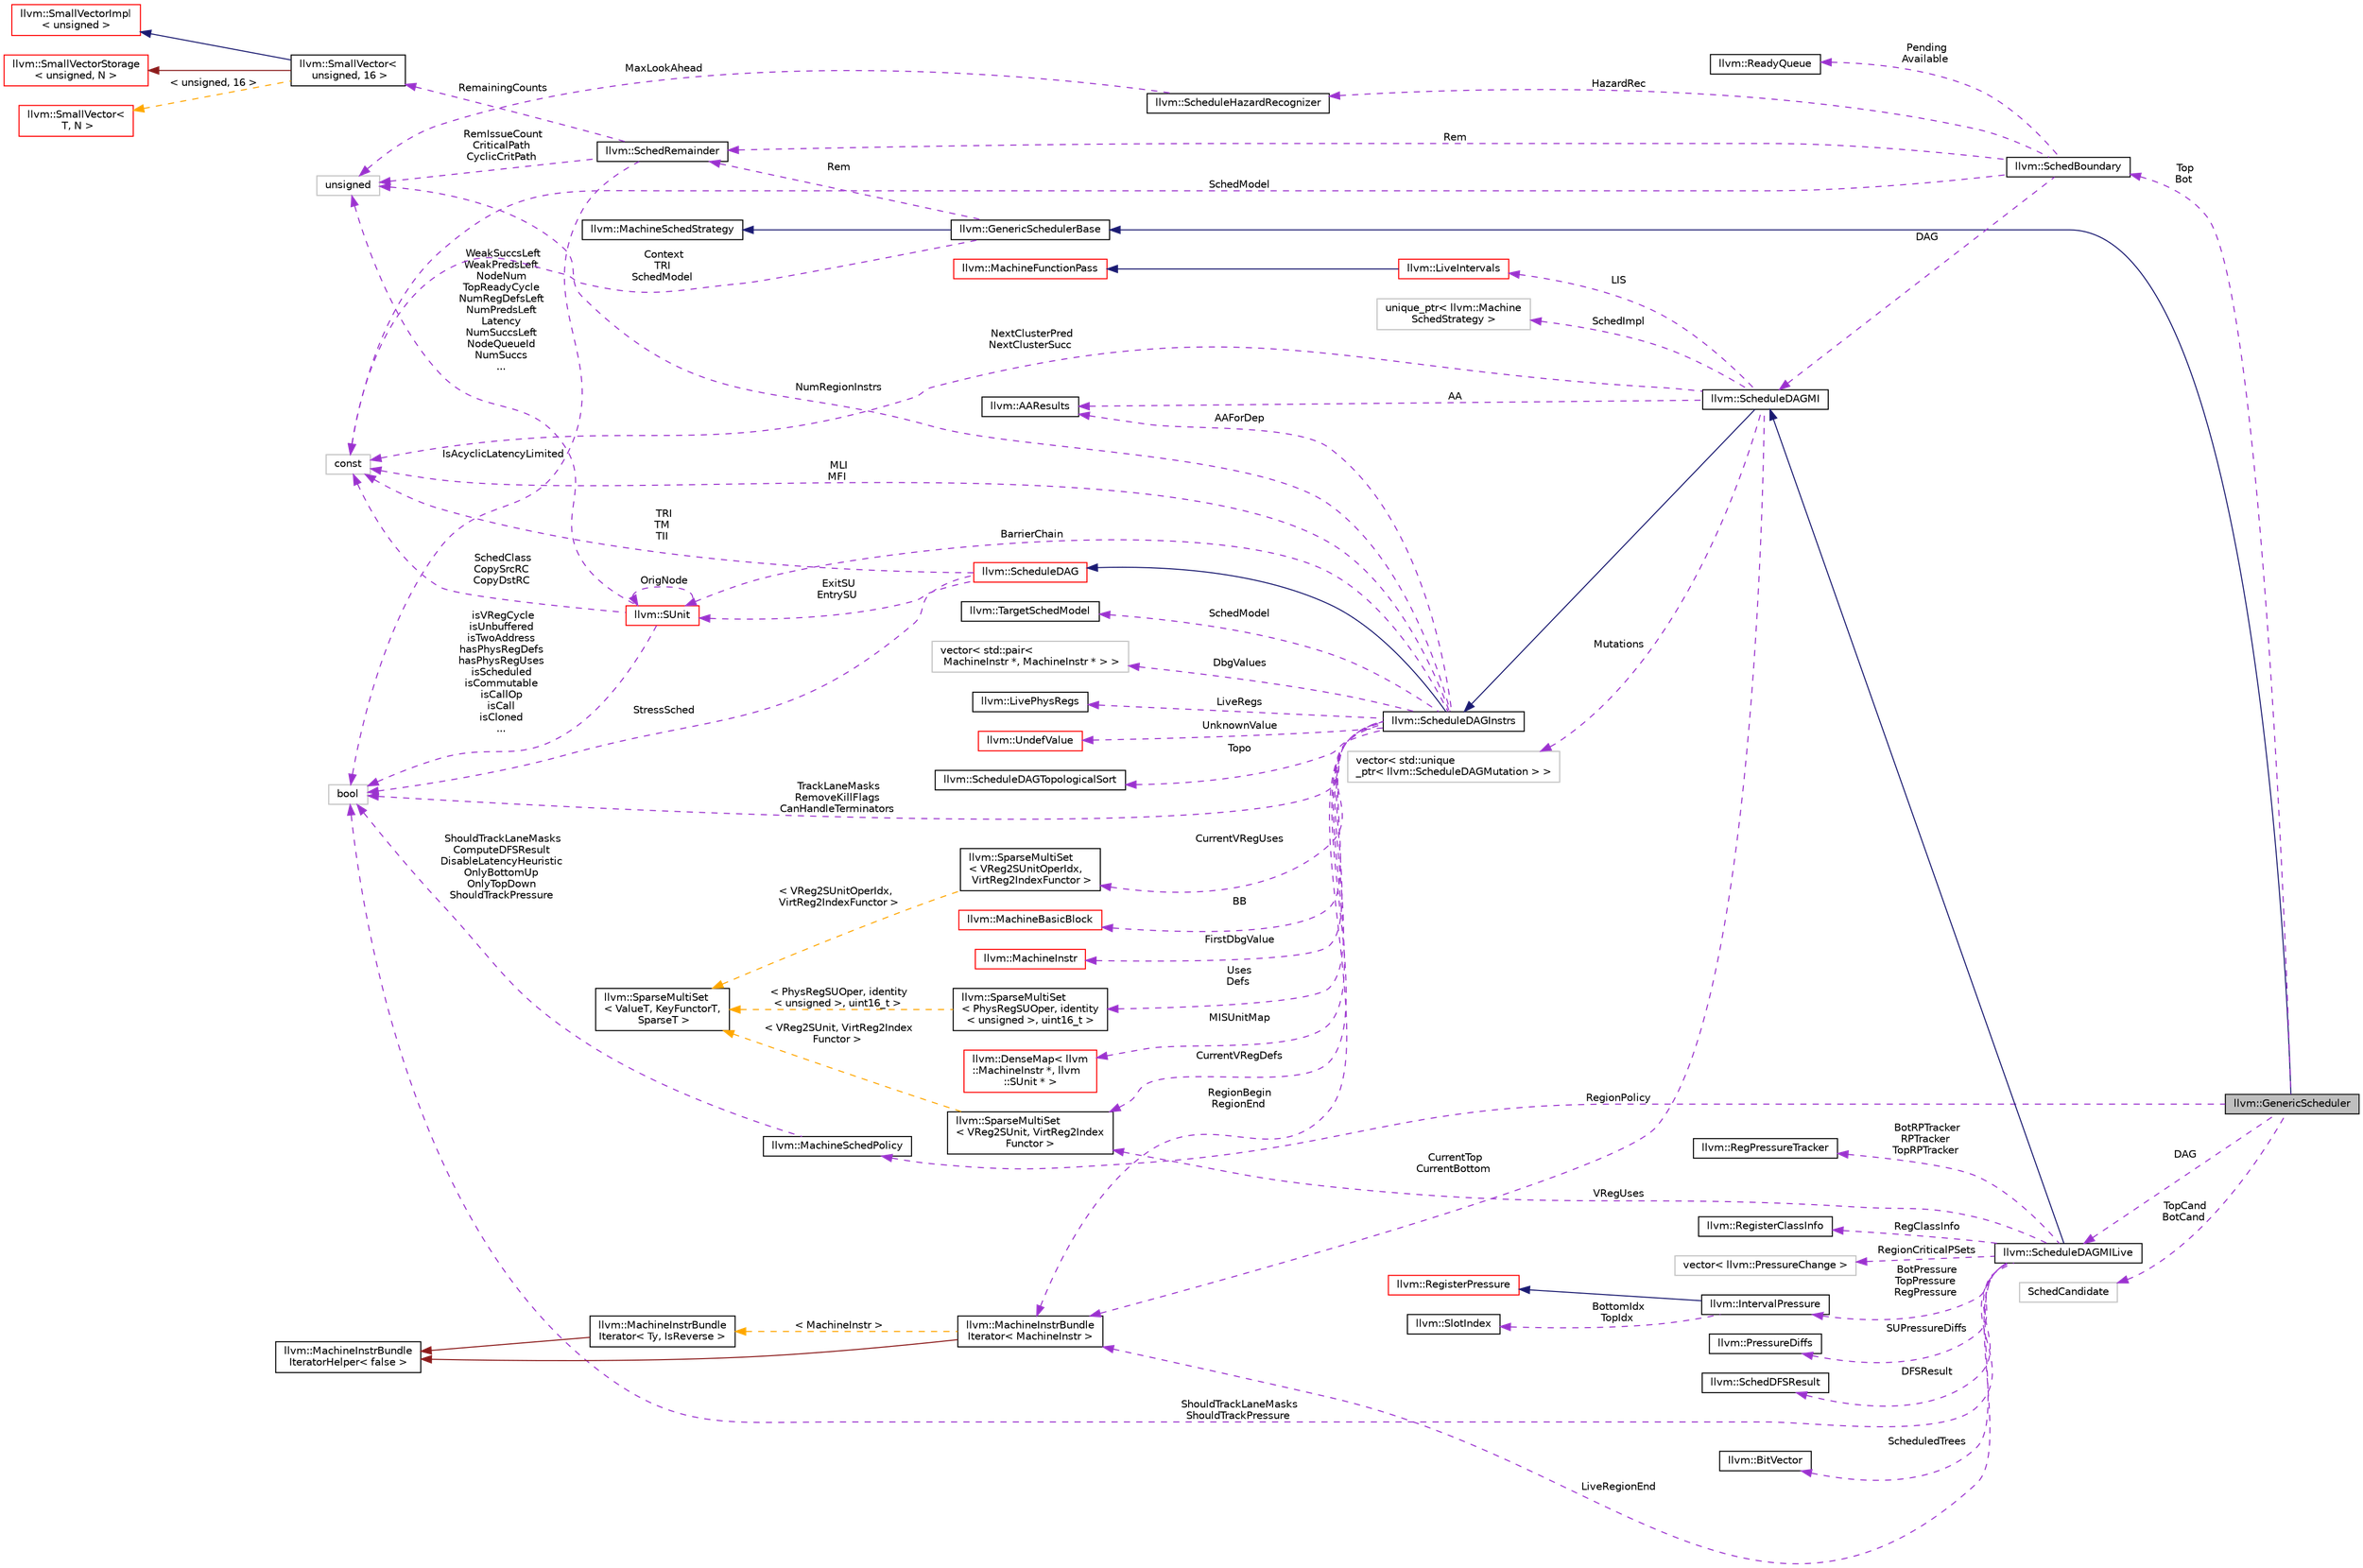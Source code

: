 digraph "llvm::GenericScheduler"
{
 // LATEX_PDF_SIZE
  bgcolor="transparent";
  edge [fontname="Helvetica",fontsize="10",labelfontname="Helvetica",labelfontsize="10"];
  node [fontname="Helvetica",fontsize="10",shape=record];
  rankdir="LR";
  Node1 [label="llvm::GenericScheduler",height=0.2,width=0.4,color="black", fillcolor="grey75", style="filled", fontcolor="black",tooltip="GenericScheduler shrinks the unscheduled zone using heuristics to balance the schedule."];
  Node2 -> Node1 [dir="back",color="midnightblue",fontsize="10",style="solid",fontname="Helvetica"];
  Node2 [label="llvm::GenericSchedulerBase",height=0.2,width=0.4,color="black",URL="$classllvm_1_1GenericSchedulerBase.html",tooltip="Base class for GenericScheduler."];
  Node3 -> Node2 [dir="back",color="midnightblue",fontsize="10",style="solid",fontname="Helvetica"];
  Node3 [label="llvm::MachineSchedStrategy",height=0.2,width=0.4,color="black",URL="$classllvm_1_1MachineSchedStrategy.html",tooltip="MachineSchedStrategy - Interface to the scheduling algorithm used by ScheduleDAGMI."];
  Node4 -> Node2 [dir="back",color="darkorchid3",fontsize="10",style="dashed",label=" Rem" ,fontname="Helvetica"];
  Node4 [label="llvm::SchedRemainder",height=0.2,width=0.4,color="black",URL="$structllvm_1_1SchedRemainder.html",tooltip="Summarize the unscheduled region."];
  Node5 -> Node4 [dir="back",color="darkorchid3",fontsize="10",style="dashed",label=" RemainingCounts" ,fontname="Helvetica"];
  Node5 [label="llvm::SmallVector\<\l unsigned, 16 \>",height=0.2,width=0.4,color="black",URL="$classllvm_1_1SmallVector.html",tooltip=" "];
  Node6 -> Node5 [dir="back",color="midnightblue",fontsize="10",style="solid",fontname="Helvetica"];
  Node6 [label="llvm::SmallVectorImpl\l\< unsigned \>",height=0.2,width=0.4,color="red",URL="$classllvm_1_1SmallVectorImpl.html",tooltip=" "];
  Node8 -> Node5 [dir="back",color="firebrick4",fontsize="10",style="solid",fontname="Helvetica"];
  Node8 [label="llvm::SmallVectorStorage\l\< unsigned, N \>",height=0.2,width=0.4,color="red",URL="$structllvm_1_1SmallVectorStorage.html",tooltip=" "];
  Node11 -> Node5 [dir="back",color="orange",fontsize="10",style="dashed",label=" \< unsigned, 16 \>" ,fontname="Helvetica"];
  Node11 [label="llvm::SmallVector\<\l T, N \>",height=0.2,width=0.4,color="red",URL="$classllvm_1_1SmallVector.html",tooltip="This is a 'vector' (really, a variable-sized array), optimized for the case when the array is small."];
  Node13 -> Node4 [dir="back",color="darkorchid3",fontsize="10",style="dashed",label=" IsAcyclicLatencyLimited" ,fontname="Helvetica"];
  Node13 [label="bool",height=0.2,width=0.4,color="grey75",tooltip=" "];
  Node14 -> Node4 [dir="back",color="darkorchid3",fontsize="10",style="dashed",label=" RemIssueCount\nCriticalPath\nCyclicCritPath" ,fontname="Helvetica"];
  Node14 [label="unsigned",height=0.2,width=0.4,color="grey75",tooltip=" "];
  Node15 -> Node2 [dir="back",color="darkorchid3",fontsize="10",style="dashed",label=" Context\nTRI\nSchedModel" ,fontname="Helvetica"];
  Node15 [label="const",height=0.2,width=0.4,color="grey75",tooltip=" "];
  Node16 -> Node1 [dir="back",color="darkorchid3",fontsize="10",style="dashed",label=" RegionPolicy" ,fontname="Helvetica"];
  Node16 [label="llvm::MachineSchedPolicy",height=0.2,width=0.4,color="black",URL="$structllvm_1_1MachineSchedPolicy.html",tooltip="Define a generic scheduling policy for targets that don't provide their own MachineSchedStrategy."];
  Node13 -> Node16 [dir="back",color="darkorchid3",fontsize="10",style="dashed",label=" ShouldTrackLaneMasks\nComputeDFSResult\nDisableLatencyHeuristic\nOnlyBottomUp\nOnlyTopDown\nShouldTrackPressure" ,fontname="Helvetica"];
  Node17 -> Node1 [dir="back",color="darkorchid3",fontsize="10",style="dashed",label=" DAG" ,fontname="Helvetica"];
  Node17 [label="llvm::ScheduleDAGMILive",height=0.2,width=0.4,color="black",URL="$classllvm_1_1ScheduleDAGMILive.html",tooltip="ScheduleDAGMILive is an implementation of ScheduleDAGInstrs that schedules machine instructions while..."];
  Node18 -> Node17 [dir="back",color="midnightblue",fontsize="10",style="solid",fontname="Helvetica"];
  Node18 [label="llvm::ScheduleDAGMI",height=0.2,width=0.4,color="black",URL="$classllvm_1_1ScheduleDAGMI.html",tooltip="ScheduleDAGMI is an implementation of ScheduleDAGInstrs that simply schedules machine instructions ac..."];
  Node19 -> Node18 [dir="back",color="midnightblue",fontsize="10",style="solid",fontname="Helvetica"];
  Node19 [label="llvm::ScheduleDAGInstrs",height=0.2,width=0.4,color="black",URL="$classllvm_1_1ScheduleDAGInstrs.html",tooltip="A ScheduleDAG for scheduling lists of MachineInstr."];
  Node20 -> Node19 [dir="back",color="midnightblue",fontsize="10",style="solid",fontname="Helvetica"];
  Node20 [label="llvm::ScheduleDAG",height=0.2,width=0.4,color="red",URL="$classllvm_1_1ScheduleDAG.html",tooltip=" "];
  Node34 -> Node20 [dir="back",color="darkorchid3",fontsize="10",style="dashed",label=" ExitSU\nEntrySU" ,fontname="Helvetica"];
  Node34 [label="llvm::SUnit",height=0.2,width=0.4,color="red",URL="$classllvm_1_1SUnit.html",tooltip="Scheduling unit. This is a node in the scheduling DAG."];
  Node34 -> Node34 [dir="back",color="darkorchid3",fontsize="10",style="dashed",label=" OrigNode" ,fontname="Helvetica"];
  Node13 -> Node34 [dir="back",color="darkorchid3",fontsize="10",style="dashed",label=" isVRegCycle\nisUnbuffered\nisTwoAddress\nhasPhysRegDefs\nhasPhysRegUses\nisScheduled\nisCommutable\nisCallOp\nisCall\nisCloned\n..." ,fontname="Helvetica"];
  Node14 -> Node34 [dir="back",color="darkorchid3",fontsize="10",style="dashed",label=" WeakSuccsLeft\nWeakPredsLeft\nNodeNum\nTopReadyCycle\nNumRegDefsLeft\nNumPredsLeft\nLatency\nNumSuccsLeft\nNodeQueueId\nNumSuccs\n..." ,fontname="Helvetica"];
  Node15 -> Node34 [dir="back",color="darkorchid3",fontsize="10",style="dashed",label=" SchedClass\nCopySrcRC\nCopyDstRC" ,fontname="Helvetica"];
  Node13 -> Node20 [dir="back",color="darkorchid3",fontsize="10",style="dashed",label=" StressSched" ,fontname="Helvetica"];
  Node15 -> Node20 [dir="back",color="darkorchid3",fontsize="10",style="dashed",label=" TRI\nTM\nTII" ,fontname="Helvetica"];
  Node41 -> Node19 [dir="back",color="darkorchid3",fontsize="10",style="dashed",label=" MISUnitMap" ,fontname="Helvetica"];
  Node41 [label="llvm::DenseMap\< llvm\l::MachineInstr *, llvm\l::SUnit * \>",height=0.2,width=0.4,color="red",URL="$classllvm_1_1DenseMap.html",tooltip=" "];
  Node43 -> Node19 [dir="back",color="darkorchid3",fontsize="10",style="dashed",label=" RegionBegin\nRegionEnd" ,fontname="Helvetica"];
  Node43 [label="llvm::MachineInstrBundle\lIterator\< MachineInstr \>",height=0.2,width=0.4,color="black",URL="$classllvm_1_1MachineInstrBundleIterator.html",tooltip=" "];
  Node44 -> Node43 [dir="back",color="firebrick4",fontsize="10",style="solid",fontname="Helvetica"];
  Node44 [label="llvm::MachineInstrBundle\lIteratorHelper\< false \>",height=0.2,width=0.4,color="black",URL="$structllvm_1_1MachineInstrBundleIteratorHelper_3_01false_01_4.html",tooltip=" "];
  Node45 -> Node43 [dir="back",color="orange",fontsize="10",style="dashed",label=" \< MachineInstr \>" ,fontname="Helvetica"];
  Node45 [label="llvm::MachineInstrBundle\lIterator\< Ty, IsReverse \>",height=0.2,width=0.4,color="black",URL="$classllvm_1_1MachineInstrBundleIterator.html",tooltip="MachineBasicBlock iterator that automatically skips over MIs that are inside bundles (i...."];
  Node44 -> Node45 [dir="back",color="firebrick4",fontsize="10",style="solid",fontname="Helvetica"];
  Node46 -> Node19 [dir="back",color="darkorchid3",fontsize="10",style="dashed",label=" DbgValues" ,fontname="Helvetica"];
  Node46 [label="vector\< std::pair\<\l MachineInstr *, MachineInstr * \> \>",height=0.2,width=0.4,color="grey75",tooltip=" "];
  Node34 -> Node19 [dir="back",color="darkorchid3",fontsize="10",style="dashed",label=" BarrierChain" ,fontname="Helvetica"];
  Node47 -> Node19 [dir="back",color="darkorchid3",fontsize="10",style="dashed",label=" LiveRegs" ,fontname="Helvetica"];
  Node47 [label="llvm::LivePhysRegs",height=0.2,width=0.4,color="black",URL="$classllvm_1_1LivePhysRegs.html",tooltip="A set of physical registers with utility functions to track liveness when walking backward/forward th..."];
  Node48 -> Node19 [dir="back",color="darkorchid3",fontsize="10",style="dashed",label=" UnknownValue" ,fontname="Helvetica"];
  Node48 [label="llvm::UndefValue",height=0.2,width=0.4,color="red",URL="$classllvm_1_1UndefValue.html",tooltip="'undef' values are things that do not have specified contents."];
  Node54 -> Node19 [dir="back",color="darkorchid3",fontsize="10",style="dashed",label=" AAForDep" ,fontname="Helvetica"];
  Node54 [label="llvm::AAResults",height=0.2,width=0.4,color="black",URL="$classllvm_1_1AAResults.html",tooltip=" "];
  Node13 -> Node19 [dir="back",color="darkorchid3",fontsize="10",style="dashed",label=" TrackLaneMasks\nRemoveKillFlags\nCanHandleTerminators" ,fontname="Helvetica"];
  Node55 -> Node19 [dir="back",color="darkorchid3",fontsize="10",style="dashed",label=" Topo" ,fontname="Helvetica"];
  Node55 [label="llvm::ScheduleDAGTopologicalSort",height=0.2,width=0.4,color="black",URL="$classllvm_1_1ScheduleDAGTopologicalSort.html",tooltip="This class can compute a topological ordering for SUnits and provides methods for dynamically updatin..."];
  Node56 -> Node19 [dir="back",color="darkorchid3",fontsize="10",style="dashed",label=" Uses\nDefs" ,fontname="Helvetica"];
  Node56 [label="llvm::SparseMultiSet\l\< PhysRegSUOper, identity\l\< unsigned \>, uint16_t \>",height=0.2,width=0.4,color="black",URL="$classllvm_1_1SparseMultiSet.html",tooltip=" "];
  Node57 -> Node56 [dir="back",color="orange",fontsize="10",style="dashed",label=" \< PhysRegSUOper, identity\l\< unsigned \>, uint16_t \>" ,fontname="Helvetica"];
  Node57 [label="llvm::SparseMultiSet\l\< ValueT, KeyFunctorT,\l SparseT \>",height=0.2,width=0.4,color="black",URL="$classllvm_1_1SparseMultiSet.html",tooltip="Fast multiset implementation for objects that can be identified by small unsigned keys."];
  Node58 -> Node19 [dir="back",color="darkorchid3",fontsize="10",style="dashed",label=" BB" ,fontname="Helvetica"];
  Node58 [label="llvm::MachineBasicBlock",height=0.2,width=0.4,color="red",URL="$classllvm_1_1MachineBasicBlock.html",tooltip=" "];
  Node72 -> Node19 [dir="back",color="darkorchid3",fontsize="10",style="dashed",label=" FirstDbgValue" ,fontname="Helvetica"];
  Node72 [label="llvm::MachineInstr",height=0.2,width=0.4,color="red",URL="$classllvm_1_1MachineInstr.html",tooltip="Representation of each machine instruction."];
  Node77 -> Node19 [dir="back",color="darkorchid3",fontsize="10",style="dashed",label=" CurrentVRegDefs" ,fontname="Helvetica"];
  Node77 [label="llvm::SparseMultiSet\l\< VReg2SUnit, VirtReg2Index\lFunctor \>",height=0.2,width=0.4,color="black",URL="$classllvm_1_1SparseMultiSet.html",tooltip=" "];
  Node57 -> Node77 [dir="back",color="orange",fontsize="10",style="dashed",label=" \< VReg2SUnit, VirtReg2Index\lFunctor \>" ,fontname="Helvetica"];
  Node14 -> Node19 [dir="back",color="darkorchid3",fontsize="10",style="dashed",label=" NumRegionInstrs" ,fontname="Helvetica"];
  Node78 -> Node19 [dir="back",color="darkorchid3",fontsize="10",style="dashed",label=" SchedModel" ,fontname="Helvetica"];
  Node78 [label="llvm::TargetSchedModel",height=0.2,width=0.4,color="black",URL="$classllvm_1_1TargetSchedModel.html",tooltip="Provide an instruction scheduling machine model to CodeGen passes."];
  Node15 -> Node19 [dir="back",color="darkorchid3",fontsize="10",style="dashed",label=" MLI\nMFI" ,fontname="Helvetica"];
  Node79 -> Node19 [dir="back",color="darkorchid3",fontsize="10",style="dashed",label=" CurrentVRegUses" ,fontname="Helvetica"];
  Node79 [label="llvm::SparseMultiSet\l\< VReg2SUnitOperIdx,\l VirtReg2IndexFunctor \>",height=0.2,width=0.4,color="black",URL="$classllvm_1_1SparseMultiSet.html",tooltip=" "];
  Node57 -> Node79 [dir="back",color="orange",fontsize="10",style="dashed",label=" \< VReg2SUnitOperIdx,\l VirtReg2IndexFunctor \>" ,fontname="Helvetica"];
  Node43 -> Node18 [dir="back",color="darkorchid3",fontsize="10",style="dashed",label=" CurrentTop\nCurrentBottom" ,fontname="Helvetica"];
  Node54 -> Node18 [dir="back",color="darkorchid3",fontsize="10",style="dashed",label=" AA" ,fontname="Helvetica"];
  Node80 -> Node18 [dir="back",color="darkorchid3",fontsize="10",style="dashed",label=" Mutations" ,fontname="Helvetica"];
  Node80 [label="vector\< std::unique\l_ptr\< llvm::ScheduleDAGMutation \> \>",height=0.2,width=0.4,color="grey75",tooltip=" "];
  Node81 -> Node18 [dir="back",color="darkorchid3",fontsize="10",style="dashed",label=" LIS" ,fontname="Helvetica"];
  Node81 [label="llvm::LiveIntervals",height=0.2,width=0.4,color="red",URL="$classllvm_1_1LiveIntervals.html",tooltip=" "];
  Node82 -> Node81 [dir="back",color="midnightblue",fontsize="10",style="solid",fontname="Helvetica"];
  Node82 [label="llvm::MachineFunctionPass",height=0.2,width=0.4,color="red",URL="$classllvm_1_1MachineFunctionPass.html",tooltip="MachineFunctionPass - This class adapts the FunctionPass interface to allow convenient creation of pa..."];
  Node15 -> Node18 [dir="back",color="darkorchid3",fontsize="10",style="dashed",label=" NextClusterPred\nNextClusterSucc" ,fontname="Helvetica"];
  Node85 -> Node18 [dir="back",color="darkorchid3",fontsize="10",style="dashed",label=" SchedImpl" ,fontname="Helvetica"];
  Node85 [label="unique_ptr\< llvm::Machine\lSchedStrategy \>",height=0.2,width=0.4,color="grey75",tooltip=" "];
  Node86 -> Node17 [dir="back",color="darkorchid3",fontsize="10",style="dashed",label=" BotPressure\nTopPressure\nRegPressure" ,fontname="Helvetica"];
  Node86 [label="llvm::IntervalPressure",height=0.2,width=0.4,color="black",URL="$structllvm_1_1IntervalPressure.html",tooltip="RegisterPressure computed within a region of instructions delimited by TopIdx and BottomIdx."];
  Node87 -> Node86 [dir="back",color="midnightblue",fontsize="10",style="solid",fontname="Helvetica"];
  Node87 [label="llvm::RegisterPressure",height=0.2,width=0.4,color="red",URL="$structllvm_1_1RegisterPressure.html",tooltip="Base class for register pressure results."];
  Node92 -> Node86 [dir="back",color="darkorchid3",fontsize="10",style="dashed",label=" BottomIdx\nTopIdx" ,fontname="Helvetica"];
  Node92 [label="llvm::SlotIndex",height=0.2,width=0.4,color="black",URL="$classllvm_1_1SlotIndex.html",tooltip="SlotIndex - An opaque wrapper around machine indexes."];
  Node93 -> Node17 [dir="back",color="darkorchid3",fontsize="10",style="dashed",label=" BotRPTracker\nRPTracker\nTopRPTracker" ,fontname="Helvetica"];
  Node93 [label="llvm::RegPressureTracker",height=0.2,width=0.4,color="black",URL="$classllvm_1_1RegPressureTracker.html",tooltip="Track the current register pressure at some position in the instruction stream, and remember the high..."];
  Node43 -> Node17 [dir="back",color="darkorchid3",fontsize="10",style="dashed",label=" LiveRegionEnd" ,fontname="Helvetica"];
  Node94 -> Node17 [dir="back",color="darkorchid3",fontsize="10",style="dashed",label=" RegClassInfo" ,fontname="Helvetica"];
  Node94 [label="llvm::RegisterClassInfo",height=0.2,width=0.4,color="black",URL="$classllvm_1_1RegisterClassInfo.html",tooltip=" "];
  Node95 -> Node17 [dir="back",color="darkorchid3",fontsize="10",style="dashed",label=" SUPressureDiffs" ,fontname="Helvetica"];
  Node95 [label="llvm::PressureDiffs",height=0.2,width=0.4,color="black",URL="$classllvm_1_1PressureDiffs.html",tooltip="Array of PressureDiffs."];
  Node13 -> Node17 [dir="back",color="darkorchid3",fontsize="10",style="dashed",label=" ShouldTrackLaneMasks\nShouldTrackPressure" ,fontname="Helvetica"];
  Node96 -> Node17 [dir="back",color="darkorchid3",fontsize="10",style="dashed",label=" RegionCriticalPSets" ,fontname="Helvetica"];
  Node96 [label="vector\< llvm::PressureChange \>",height=0.2,width=0.4,color="grey75",tooltip=" "];
  Node77 -> Node17 [dir="back",color="darkorchid3",fontsize="10",style="dashed",label=" VRegUses" ,fontname="Helvetica"];
  Node97 -> Node17 [dir="back",color="darkorchid3",fontsize="10",style="dashed",label=" DFSResult" ,fontname="Helvetica"];
  Node97 [label="llvm::SchedDFSResult",height=0.2,width=0.4,color="black",URL="$classllvm_1_1SchedDFSResult.html",tooltip="Compute the values of each DAG node for various metrics during DFS."];
  Node98 -> Node17 [dir="back",color="darkorchid3",fontsize="10",style="dashed",label=" ScheduledTrees" ,fontname="Helvetica"];
  Node98 [label="llvm::BitVector",height=0.2,width=0.4,color="black",URL="$classllvm_1_1BitVector.html",tooltip=" "];
  Node99 -> Node1 [dir="back",color="darkorchid3",fontsize="10",style="dashed",label=" Top\nBot" ,fontname="Helvetica"];
  Node99 [label="llvm::SchedBoundary",height=0.2,width=0.4,color="black",URL="$classllvm_1_1SchedBoundary.html",tooltip="Each Scheduling boundary is associated with ready queues."];
  Node18 -> Node99 [dir="back",color="darkorchid3",fontsize="10",style="dashed",label=" DAG" ,fontname="Helvetica"];
  Node4 -> Node99 [dir="back",color="darkorchid3",fontsize="10",style="dashed",label=" Rem" ,fontname="Helvetica"];
  Node100 -> Node99 [dir="back",color="darkorchid3",fontsize="10",style="dashed",label=" HazardRec" ,fontname="Helvetica"];
  Node100 [label="llvm::ScheduleHazardRecognizer",height=0.2,width=0.4,color="black",URL="$classllvm_1_1ScheduleHazardRecognizer.html",tooltip="HazardRecognizer - This determines whether or not an instruction can be issued this cycle,..."];
  Node14 -> Node100 [dir="back",color="darkorchid3",fontsize="10",style="dashed",label=" MaxLookAhead" ,fontname="Helvetica"];
  Node15 -> Node99 [dir="back",color="darkorchid3",fontsize="10",style="dashed",label=" SchedModel" ,fontname="Helvetica"];
  Node101 -> Node99 [dir="back",color="darkorchid3",fontsize="10",style="dashed",label=" Pending\nAvailable" ,fontname="Helvetica"];
  Node101 [label="llvm::ReadyQueue",height=0.2,width=0.4,color="black",URL="$classllvm_1_1ReadyQueue.html",tooltip="Helpers for implementing custom MachineSchedStrategy classes."];
  Node102 -> Node1 [dir="back",color="darkorchid3",fontsize="10",style="dashed",label=" TopCand\nBotCand" ,fontname="Helvetica"];
  Node102 [label="SchedCandidate",height=0.2,width=0.4,color="grey75",tooltip=" "];
}

